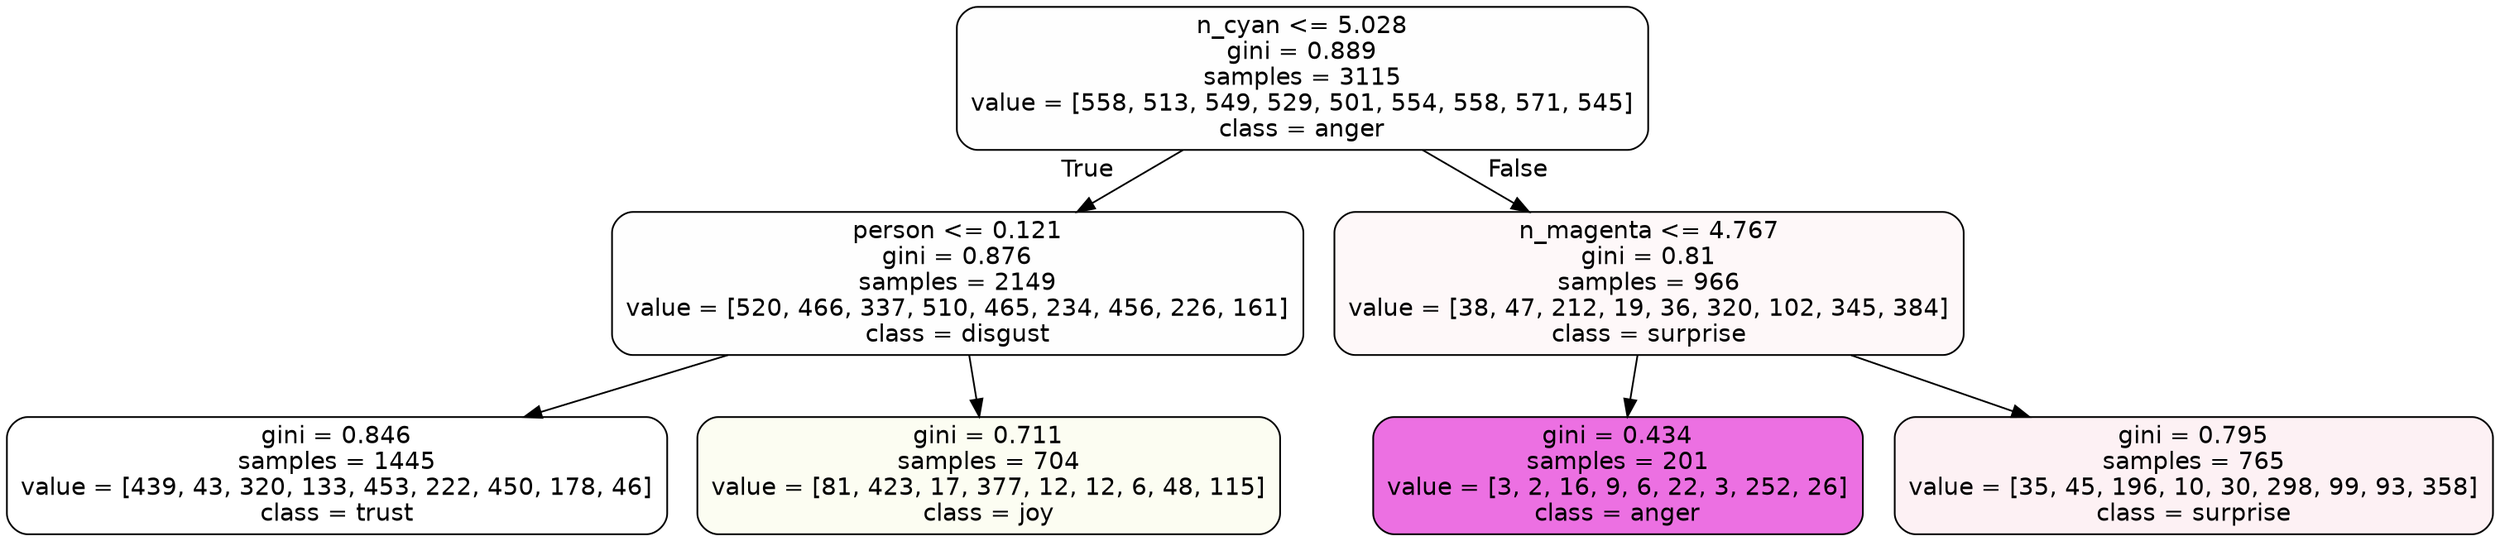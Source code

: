 digraph Tree {
node [shape=box, style="filled, rounded", color="black", fontname=helvetica] ;
edge [fontname=helvetica] ;
0 [label="n_cyan <= 5.028\ngini = 0.889\nsamples = 3115\nvalue = [558, 513, 549, 529, 501, 554, 558, 571, 545]\nclass = anger", fillcolor="#e539d701"] ;
1 [label="person <= 0.121\ngini = 0.876\nsamples = 2149\nvalue = [520, 466, 337, 510, 465, 234, 456, 226, 161]\nclass = disgust", fillcolor="#e5813901"] ;
0 -> 1 [labeldistance=2.5, labelangle=45, headlabel="True"] ;
2 [label="gini = 0.846\nsamples = 1445\nvalue = [439, 43, 320, 133, 453, 222, 450, 178, 46]\nclass = trust", fillcolor="#39d7e500"] ;
1 -> 2 ;
3 [label="gini = 0.711\nsamples = 704\nvalue = [81, 423, 17, 377, 12, 12, 6, 48, 115]\nclass = joy", fillcolor="#d7e53910"] ;
1 -> 3 ;
4 [label="n_magenta <= 4.767\ngini = 0.81\nsamples = 966\nvalue = [38, 47, 212, 19, 36, 320, 102, 345, 384]\nclass = surprise", fillcolor="#e5396409"] ;
0 -> 4 [labeldistance=2.5, labelangle=-45, headlabel="False"] ;
5 [label="gini = 0.434\nsamples = 201\nvalue = [3, 2, 16, 9, 6, 22, 3, 252, 26]\nclass = anger", fillcolor="#e539d7b8"] ;
4 -> 5 ;
6 [label="gini = 0.795\nsamples = 765\nvalue = [35, 45, 196, 10, 30, 298, 99, 93, 358]\nclass = surprise", fillcolor="#e5396412"] ;
4 -> 6 ;
}